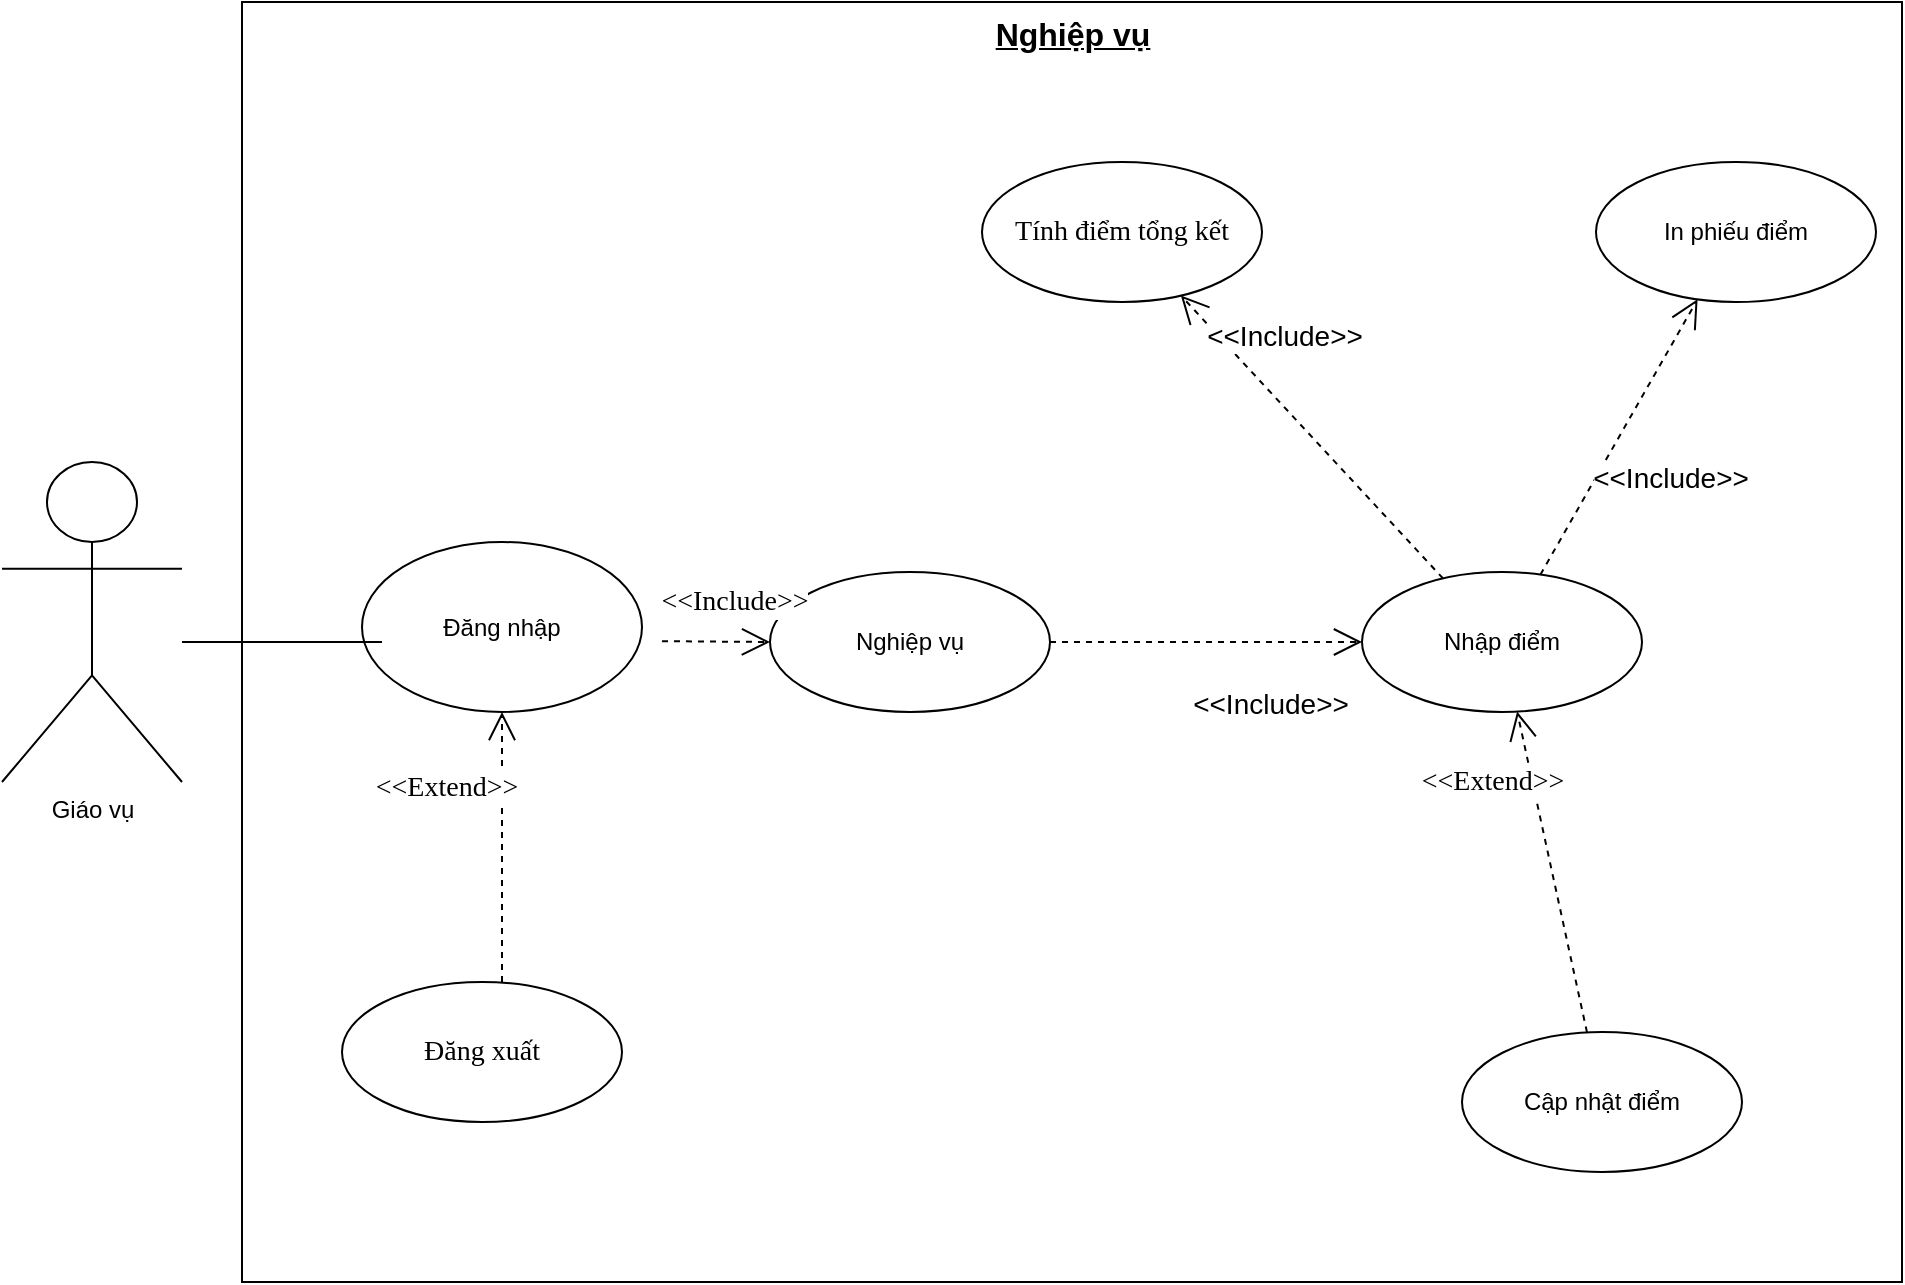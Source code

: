 <mxfile version="20.0.1" type="device"><diagram id="BSM_C0_NtLu23lCDI4mM" name="Page-1"><mxGraphModel dx="1422" dy="762" grid="1" gridSize="10" guides="1" tooltips="1" connect="1" arrows="1" fold="1" page="1" pageScale="1" pageWidth="827" pageHeight="1169" math="0" shadow="0"><root><mxCell id="0"/><mxCell id="1" parent="0"/><mxCell id="Mh6lRyc-Ksey3HAKdTyn-1" value="Nghiệp vụ" style="html=1;labelBackgroundColor=none;fontColor=default;align=center;verticalAlign=top;fontStyle=5;fontSize=16;" parent="1" vertex="1"><mxGeometry x="150" y="70" width="830" height="640" as="geometry"/></mxCell><mxCell id="Mh6lRyc-Ksey3HAKdTyn-3" value="Giáo vụ" style="shape=umlActor;verticalLabelPosition=bottom;verticalAlign=top;html=1;" parent="1" vertex="1"><mxGeometry x="30" y="300" width="90" height="160" as="geometry"/></mxCell><mxCell id="Mh6lRyc-Ksey3HAKdTyn-4" value="Đăng nhập" style="ellipse;whiteSpace=wrap;html=1;" parent="1" vertex="1"><mxGeometry x="210" y="340" width="140" height="85" as="geometry"/></mxCell><mxCell id="Mh6lRyc-Ksey3HAKdTyn-5" value="Cập nhật điểm" style="ellipse;whiteSpace=wrap;html=1;labelBackgroundColor=none;fontSize=12;fontColor=default;" parent="1" vertex="1"><mxGeometry x="760" y="585" width="140" height="70" as="geometry"/></mxCell><mxCell id="Mh6lRyc-Ksey3HAKdTyn-6" value="Nhập điểm" style="ellipse;whiteSpace=wrap;html=1;labelBackgroundColor=none;fontSize=12;fontColor=default;" parent="1" vertex="1"><mxGeometry x="710" y="355" width="140" height="70" as="geometry"/></mxCell><mxCell id="Mh6lRyc-Ksey3HAKdTyn-7" value="Nghiệp vụ" style="ellipse;whiteSpace=wrap;html=1;labelBackgroundColor=none;fontSize=12;fontColor=default;" parent="1" vertex="1"><mxGeometry x="414" y="355" width="140" height="70" as="geometry"/></mxCell><mxCell id="Mh6lRyc-Ksey3HAKdTyn-8" value="In phiếu điểm" style="ellipse;whiteSpace=wrap;html=1;labelBackgroundColor=none;fontSize=12;fontColor=default;" parent="1" vertex="1"><mxGeometry x="827" y="150" width="140" height="70" as="geometry"/></mxCell><mxCell id="Mh6lRyc-Ksey3HAKdTyn-12" value="" style="line;strokeWidth=1;fillColor=none;align=left;verticalAlign=middle;spacingTop=-1;spacingLeft=3;spacingRight=3;rotatable=0;labelPosition=right;points=[];portConstraint=eastwest;labelBackgroundColor=none;fontSize=12;fontColor=default;" parent="1" vertex="1"><mxGeometry x="120" y="385" width="100" height="10" as="geometry"/></mxCell><mxCell id="Mh6lRyc-Ksey3HAKdTyn-26" value="Đăng xuất" style="ellipse;whiteSpace=wrap;html=1;labelBackgroundColor=none;fontFamily=Times New Roman;fontSize=14;fontColor=default;" parent="1" vertex="1"><mxGeometry x="200" y="560" width="140" height="70" as="geometry"/></mxCell><mxCell id="Mh6lRyc-Ksey3HAKdTyn-27" value="&amp;lt;&amp;lt;Extend&amp;gt;&amp;gt;" style="endArrow=open;endSize=12;dashed=1;html=1;rounded=0;fontFamily=Times New Roman;fontSize=14;fontColor=default;" parent="1" target="Mh6lRyc-Ksey3HAKdTyn-4" edge="1"><mxGeometry x="0.436" y="28" width="160" relative="1" as="geometry"><mxPoint x="280" y="560" as="sourcePoint"/><mxPoint x="440" y="560" as="targetPoint"/><mxPoint as="offset"/></mxGeometry></mxCell><mxCell id="Mh6lRyc-Ksey3HAKdTyn-29" value="Tính điểm tổng kết" style="ellipse;whiteSpace=wrap;html=1;labelBackgroundColor=none;fontFamily=Times New Roman;fontSize=14;fontColor=default;" parent="1" vertex="1"><mxGeometry x="520" y="150" width="140" height="70" as="geometry"/></mxCell><mxCell id="Mh6lRyc-Ksey3HAKdTyn-30" value="&amp;lt;&amp;lt;Include&amp;gt;&amp;gt;" style="endArrow=open;endSize=12;dashed=1;html=1;rounded=0;fontFamily=Times New Roman;fontSize=14;fontColor=default;" parent="1" target="Mh6lRyc-Ksey3HAKdTyn-7" edge="1"><mxGeometry x="0.331" y="20" width="160" relative="1" as="geometry"><mxPoint x="360" y="389.58" as="sourcePoint"/><mxPoint x="470" y="389.58" as="targetPoint"/><mxPoint as="offset"/></mxGeometry></mxCell><mxCell id="Mh6lRyc-Ksey3HAKdTyn-35" value="&amp;lt;&amp;lt;Extend&amp;gt;&amp;gt;" style="endArrow=open;endSize=12;dashed=1;html=1;rounded=0;fontFamily=Times New Roman;fontSize=14;fontColor=default;" parent="1" source="Mh6lRyc-Ksey3HAKdTyn-5" target="Mh6lRyc-Ksey3HAKdTyn-6" edge="1"><mxGeometry x="0.608" y="20" width="160" relative="1" as="geometry"><mxPoint x="710" y="654.58" as="sourcePoint"/><mxPoint x="870" y="654.58" as="targetPoint"/><mxPoint as="offset"/></mxGeometry></mxCell><mxCell id="2JFob7mkQUh63URVaMEw-1" value="&lt;font style=&quot;font-size: 14px;&quot;&gt;&amp;lt;&amp;lt;Include&amp;gt;&amp;gt;&lt;/font&gt;" style="endArrow=open;endSize=12;dashed=1;html=1;rounded=0;" parent="1" source="Mh6lRyc-Ksey3HAKdTyn-7" target="Mh6lRyc-Ksey3HAKdTyn-6" edge="1"><mxGeometry x="0.412" y="-31" width="160" relative="1" as="geometry"><mxPoint x="640" y="410" as="sourcePoint"/><mxPoint x="800" y="410" as="targetPoint"/><mxPoint as="offset"/></mxGeometry></mxCell><mxCell id="2JFob7mkQUh63URVaMEw-4" value="&amp;lt;&amp;lt;Include&amp;gt;&amp;gt;" style="endArrow=open;endSize=12;dashed=1;html=1;rounded=0;fontSize=14;" parent="1" source="Mh6lRyc-Ksey3HAKdTyn-6" target="Mh6lRyc-Ksey3HAKdTyn-29" edge="1"><mxGeometry x="0.488" y="-24" width="160" relative="1" as="geometry"><mxPoint x="640" y="410" as="sourcePoint"/><mxPoint x="800" y="410" as="targetPoint"/><mxPoint as="offset"/></mxGeometry></mxCell><mxCell id="nSpz0sYy4U0e9KeizrcL-1" value="&lt;font style=&quot;font-size: 14px;&quot;&gt;&amp;lt;&amp;lt;Include&amp;gt;&amp;gt;&lt;/font&gt;" style="endArrow=open;endSize=12;dashed=1;html=1;rounded=0;" edge="1" parent="1" source="Mh6lRyc-Ksey3HAKdTyn-6" target="Mh6lRyc-Ksey3HAKdTyn-8"><mxGeometry x="-0.067" y="-32" width="160" relative="1" as="geometry"><mxPoint x="640" y="390" as="sourcePoint"/><mxPoint x="800" y="390" as="targetPoint"/><mxPoint as="offset"/></mxGeometry></mxCell></root></mxGraphModel></diagram></mxfile>